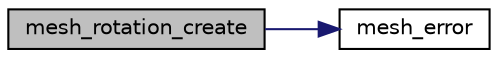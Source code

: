 digraph "mesh_rotation_create"
{
  edge [fontname="Helvetica",fontsize="10",labelfontname="Helvetica",labelfontsize="10"];
  node [fontname="Helvetica",fontsize="10",shape=record];
  rankdir="LR";
  Node1 [label="mesh_rotation_create",height=0.2,width=0.4,color="black", fillcolor="grey75", style="filled", fontcolor="black"];
  Node1 -> Node2 [color="midnightblue",fontsize="10",style="solid",fontname="Helvetica"];
  Node2 [label="mesh_error",height=0.2,width=0.4,color="black", fillcolor="white", style="filled",URL="$mesherror_8c.html#ae7b8a7a865a69704e4ed00410111749a",tooltip="Displays error message and exits. "];
}
